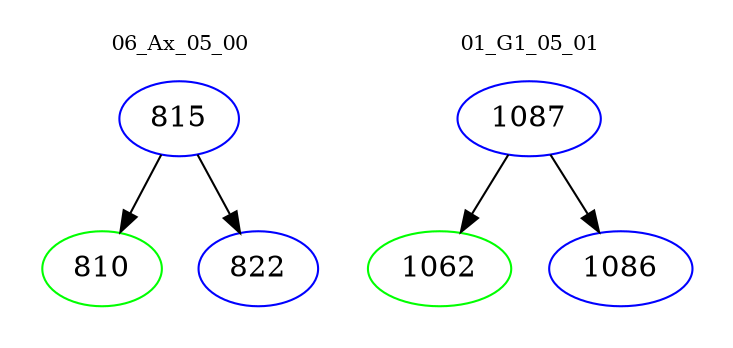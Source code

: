 digraph{
subgraph cluster_0 {
color = white
label = "06_Ax_05_00";
fontsize=10;
T0_815 [label="815", color="blue"]
T0_815 -> T0_810 [color="black"]
T0_810 [label="810", color="green"]
T0_815 -> T0_822 [color="black"]
T0_822 [label="822", color="blue"]
}
subgraph cluster_1 {
color = white
label = "01_G1_05_01";
fontsize=10;
T1_1087 [label="1087", color="blue"]
T1_1087 -> T1_1062 [color="black"]
T1_1062 [label="1062", color="green"]
T1_1087 -> T1_1086 [color="black"]
T1_1086 [label="1086", color="blue"]
}
}
